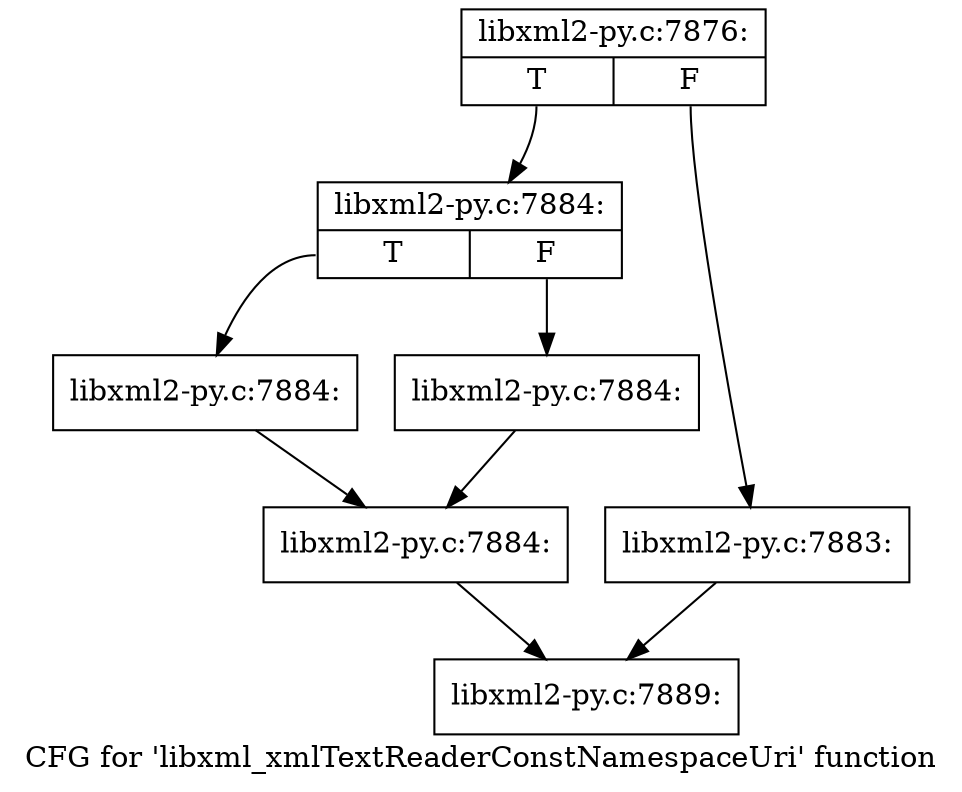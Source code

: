 digraph "CFG for 'libxml_xmlTextReaderConstNamespaceUri' function" {
	label="CFG for 'libxml_xmlTextReaderConstNamespaceUri' function";

	Node0x438b720 [shape=record,label="{libxml2-py.c:7876:|{<s0>T|<s1>F}}"];
	Node0x438b720:s0 -> Node0x438ca80;
	Node0x438b720:s1 -> Node0x438ca30;
	Node0x438ca30 [shape=record,label="{libxml2-py.c:7883:}"];
	Node0x438ca30 -> Node0x438ae50;
	Node0x438ca80 [shape=record,label="{libxml2-py.c:7884:|{<s0>T|<s1>F}}"];
	Node0x438ca80:s0 -> Node0x438d2b0;
	Node0x438ca80:s1 -> Node0x438d300;
	Node0x438d2b0 [shape=record,label="{libxml2-py.c:7884:}"];
	Node0x438d2b0 -> Node0x438d350;
	Node0x438d300 [shape=record,label="{libxml2-py.c:7884:}"];
	Node0x438d300 -> Node0x438d350;
	Node0x438d350 [shape=record,label="{libxml2-py.c:7884:}"];
	Node0x438d350 -> Node0x438ae50;
	Node0x438ae50 [shape=record,label="{libxml2-py.c:7889:}"];
}
